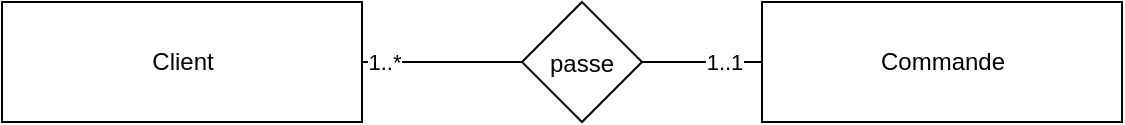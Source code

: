 <mxfile version="14.4.3" type="device"><diagram id="Z-9DU6HEAv66IBoLr65J" name="Page-1"><mxGraphModel dx="1264" dy="592" grid="1" gridSize="10" guides="1" tooltips="1" connect="1" arrows="1" fold="1" page="1" pageScale="1" pageWidth="1169" pageHeight="827" math="0" shadow="0"><root><mxCell id="0"/><mxCell id="1" parent="0"/><mxCell id="1bwRHriN95AHoZfcs80m-1" value="Client" style="text;html=1;align=center;verticalAlign=middle;dashed=0;fillColor=#ffffff;strokeColor=#000000;" vertex="1" parent="1"><mxGeometry x="40" y="190" width="180" height="60" as="geometry"/></mxCell><mxCell id="1bwRHriN95AHoZfcs80m-2" value="Commande" style="text;html=1;align=center;verticalAlign=middle;dashed=0;fillColor=#ffffff;strokeColor=#000000;" vertex="1" parent="1"><mxGeometry x="420" y="190" width="180" height="60" as="geometry"/></mxCell><mxCell id="1bwRHriN95AHoZfcs80m-6" value="passe" style="rhombus;aspect=fixed;" vertex="1" parent="1"><mxGeometry x="300" y="190" width="60" height="60" as="geometry"/></mxCell><mxCell id="1bwRHriN95AHoZfcs80m-7" value="" style="endArrow=none;html=1;rounded=0;align=center;verticalAlign=bottom;labelBackgroundColor=none;" edge="1" target="1bwRHriN95AHoZfcs80m-6" parent="1" source="1bwRHriN95AHoZfcs80m-1"><mxGeometry relative="1" as="geometry"><mxPoint x="240" y="220" as="sourcePoint"/></mxGeometry></mxCell><mxCell id="1bwRHriN95AHoZfcs80m-9" value="1..*" style="edgeLabel;html=1;align=center;verticalAlign=middle;resizable=0;points=[];" vertex="1" connectable="0" parent="1bwRHriN95AHoZfcs80m-7"><mxGeometry x="-0.73" relative="1" as="geometry"><mxPoint as="offset"/></mxGeometry></mxCell><mxCell id="1bwRHriN95AHoZfcs80m-8" value="" style="endArrow=none;html=1;rounded=0;align=center;verticalAlign=bottom;labelBackgroundColor=none;" edge="1" source="1bwRHriN95AHoZfcs80m-6" parent="1" target="1bwRHriN95AHoZfcs80m-2"><mxGeometry relative="1" as="geometry"><mxPoint x="380" y="220" as="targetPoint"/></mxGeometry></mxCell><mxCell id="1bwRHriN95AHoZfcs80m-10" value="1..1" style="edgeLabel;html=1;align=center;verticalAlign=middle;resizable=0;points=[];" vertex="1" connectable="0" parent="1bwRHriN95AHoZfcs80m-8"><mxGeometry x="0.36" relative="1" as="geometry"><mxPoint as="offset"/></mxGeometry></mxCell></root></mxGraphModel></diagram></mxfile>